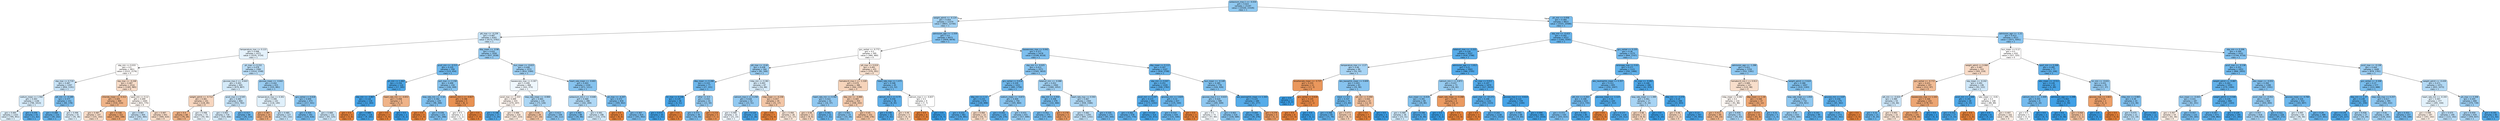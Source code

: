 digraph Tree {
node [shape=box, style="filled, rounded", color="black", fontname="helvetica"] ;
edge [fontname="helvetica"] ;
0 [label="potassium_max.1 <= -0.034\ngini = 0.423\nsamples = 21197\nvalue = [10164, 23326]\nclass = 1", fillcolor="#8fc8f0"] ;
1 [label="weight_admit <= -0.124\ngini = 0.454\nsamples = 12374\nvalue = [6831, 12740]\nclass = 1", fillcolor="#a3d2f3"] ;
0 -> 1 [labeldistance=2.5, labelangle=45, headlabel="True"] ;
2 [label="ptt_max <= -0.239\ngini = 0.487\nsamples = 6301\nvalue = [4172, 5762]\nclass = 1", fillcolor="#c8e4f8"] ;
1 -> 2 ;
3 [label="temperature_max <= 0.123\ngini = 0.498\nsamples = 4371\nvalue = [3235, 3724]\nclass = 1", fillcolor="#e5f2fc"] ;
2 -> 3 ;
4 [label="sbp_min <= 0.033\ngini = 0.5\nsamples = 2811\nvalue = [2221, 2176]\nclass = 0", fillcolor="#fefcfb"] ;
3 -> 4 ;
5 [label="sbp_max <= 0.719\ngini = 0.487\nsamples = 1297\nvalue = [856, 1191]\nclass = 1", fillcolor="#c7e3f8"] ;
4 -> 5 ;
6 [label="sodium_mean <= 1.592\ngini = 0.493\nsamples = 1146\nvalue = [796, 1013]\nclass = 1", fillcolor="#d5eaf9"] ;
5 -> 6 ;
7 [label="gini = 0.495\nsamples = 1103\nvalue = [785, 951]\nclass = 1", fillcolor="#dceefa"] ;
6 -> 7 ;
8 [label="gini = 0.256\nsamples = 43\nvalue = [11, 62]\nclass = 1", fillcolor="#5caeea"] ;
6 -> 8 ;
9 [label="ptt_min <= -0.189\ngini = 0.377\nsamples = 151\nvalue = [60, 178]\nclass = 1", fillcolor="#7cbeee"] ;
5 -> 9 ;
10 [label="gini = 0.288\nsamples = 110\nvalue = [30, 142]\nclass = 1", fillcolor="#63b2ea"] ;
9 -> 10 ;
11 [label="gini = 0.496\nsamples = 41\nvalue = [30, 36]\nclass = 1", fillcolor="#deeffb"] ;
9 -> 11 ;
12 [label="sbp_max <= -0.248\ngini = 0.487\nsamples = 1514\nvalue = [1365, 985]\nclass = 0", fillcolor="#f8dcc8"] ;
4 -> 12 ;
13 [label="chloride_mean <= -0.312\ngini = 0.405\nsamples = 469\nvalue = [534, 210]\nclass = 0", fillcolor="#efb387"] ;
12 -> 13 ;
14 [label="gini = 0.487\nsamples = 147\nvalue = [141, 102]\nclass = 0", fillcolor="#f8dcc8"] ;
13 -> 14 ;
15 [label="gini = 0.338\nsamples = 322\nvalue = [393, 108]\nclass = 0", fillcolor="#eca46f"] ;
13 -> 15 ;
16 [label="spo2_min <= 0.12\ngini = 0.499\nsamples = 1045\nvalue = [831, 775]\nclass = 0", fillcolor="#fdf7f2"] ;
12 -> 16 ;
17 [label="gini = 0.487\nsamples = 404\nvalue = [262, 365]\nclass = 1", fillcolor="#c7e3f8"] ;
16 -> 17 ;
18 [label="gini = 0.487\nsamples = 641\nvalue = [569, 410]\nclass = 0", fillcolor="#f8dcc8"] ;
16 -> 18 ;
19 [label="ph_max <= 0.152\ngini = 0.478\nsamples = 1560\nvalue = [1014, 1548]\nclass = 1", fillcolor="#bbddf6"] ;
3 -> 19 ;
20 [label="glucose_max.2 <= -0.643\ngini = 0.493\nsamples = 945\nvalue = [679, 867]\nclass = 1", fillcolor="#d4eaf9"] ;
19 -> 20 ;
21 [label="weight_admit <= -0.712\ngini = 0.481\nsamples = 141\nvalue = [126, 85]\nclass = 0", fillcolor="#f7d6bf"] ;
20 -> 21 ;
22 [label="gini = 0.4\nsamples = 68\nvalue = [76, 29]\nclass = 0", fillcolor="#efb185"] ;
21 -> 22 ;
23 [label="gini = 0.498\nsamples = 73\nvalue = [50, 56]\nclass = 1", fillcolor="#eaf4fc"] ;
21 -> 23 ;
24 [label="pco2_max <= 0.545\ngini = 0.485\nsamples = 804\nvalue = [553, 782]\nclass = 1", fillcolor="#c5e2f7"] ;
20 -> 24 ;
25 [label="gini = 0.493\nsamples = 718\nvalue = [525, 668]\nclass = 1", fillcolor="#d5eaf9"] ;
24 -> 25 ;
26 [label="gini = 0.317\nsamples = 86\nvalue = [28, 114]\nclass = 1", fillcolor="#6ab5eb"] ;
24 -> 26 ;
27 [label="glucose_mean <= -0.642\ngini = 0.442\nsamples = 615\nvalue = [335, 681]\nclass = 1", fillcolor="#9acdf2"] ;
19 -> 27 ;
28 [label="temperature_max <= 0.301\ngini = 0.496\nsamples = 142\nvalue = [118, 140]\nclass = 1", fillcolor="#e0f0fb"] ;
27 -> 28 ;
29 [label="gini = 0.367\nsamples = 15\nvalue = [25, 8]\nclass = 0", fillcolor="#eda978"] ;
28 -> 29 ;
30 [label="gini = 0.485\nsamples = 127\nvalue = [93, 132]\nclass = 1", fillcolor="#c4e2f7"] ;
28 -> 30 ;
31 [label="gcs_verbal <= 0.618\ngini = 0.409\nsamples = 473\nvalue = [217, 541]\nclass = 1", fillcolor="#88c4ef"] ;
27 -> 31 ;
32 [label="gini = 0.354\nsamples = 341\nvalue = [124, 416]\nclass = 1", fillcolor="#74baed"] ;
31 -> 32 ;
33 [label="gini = 0.489\nsamples = 132\nvalue = [93, 125]\nclass = 1", fillcolor="#cce6f8"] ;
31 -> 33 ;
34 [label="dbp_mean <= -0.98\ngini = 0.432\nsamples = 1930\nvalue = [937, 2038]\nclass = 1", fillcolor="#94caf1"] ;
2 -> 34 ;
35 [label="pco2_min <= -0.515\ngini = 0.335\nsamples = 358\nvalue = [123, 454]\nclass = 1", fillcolor="#6fb8ec"] ;
34 -> 35 ;
36 [label="ph_min <= 1.462\ngini = 0.154\nsamples = 124\nvalue = [17, 185]\nclass = 1", fillcolor="#4ba6e7"] ;
35 -> 36 ;
37 [label="sbp_min <= -3.867\ngini = 0.116\nsamples = 119\nvalue = [12, 183]\nclass = 1", fillcolor="#46a3e7"] ;
36 -> 37 ;
38 [label="gini = 0.0\nsamples = 3\nvalue = [3, 0]\nclass = 0", fillcolor="#e58139"] ;
37 -> 38 ;
39 [label="gini = 0.089\nsamples = 116\nvalue = [9, 183]\nclass = 1", fillcolor="#43a2e6"] ;
37 -> 39 ;
40 [label="heart_rate_min <= -0.653\ngini = 0.408\nsamples = 5\nvalue = [5, 2]\nclass = 0", fillcolor="#efb388"] ;
36 -> 40 ;
41 [label="gini = 0.0\nsamples = 3\nvalue = [5, 0]\nclass = 0", fillcolor="#e58139"] ;
40 -> 41 ;
42 [label="gini = 0.0\nsamples = 2\nvalue = [0, 2]\nclass = 1", fillcolor="#399de5"] ;
40 -> 42 ;
43 [label="po2_max <= 2.158\ngini = 0.406\nsamples = 234\nvalue = [106, 269]\nclass = 1", fillcolor="#87c4ef"] ;
35 -> 43 ;
44 [label="resp_rate_min <= -2.16\ngini = 0.392\nsamples = 229\nvalue = [98, 268]\nclass = 1", fillcolor="#81c1ef"] ;
43 -> 44 ;
45 [label="gini = 0.0\nsamples = 4\nvalue = [7, 0]\nclass = 0", fillcolor="#e58139"] ;
44 -> 45 ;
46 [label="gini = 0.378\nsamples = 225\nvalue = [91, 268]\nclass = 1", fillcolor="#7cbeee"] ;
44 -> 46 ;
47 [label="calcium_min.1 <= -0.827\ngini = 0.198\nsamples = 5\nvalue = [8, 1]\nclass = 0", fillcolor="#e89152"] ;
43 -> 47 ;
48 [label="gini = 0.5\nsamples = 2\nvalue = [1, 1]\nclass = 0", fillcolor="#ffffff"] ;
47 -> 48 ;
49 [label="gini = 0.0\nsamples = 3\nvalue = [7, 0]\nclass = 0", fillcolor="#e58139"] ;
47 -> 49 ;
50 [label="bun_mean <= -0.615\ngini = 0.448\nsamples = 1572\nvalue = [814, 1584]\nclass = 1", fillcolor="#9fcff2"] ;
34 -> 50 ;
51 [label="baseexcess_max <= 0.307\ngini = 0.499\nsamples = 468\nvalue = [343, 373]\nclass = 1", fillcolor="#eff7fd"] ;
50 -> 51 ;
52 [label="pco2_max <= -1.333\ngini = 0.499\nsamples = 333\nvalue = [270, 247]\nclass = 0", fillcolor="#fdf4ee"] ;
51 -> 52 ;
53 [label="gini = 0.198\nsamples = 17\nvalue = [3, 24]\nclass = 1", fillcolor="#52a9e8"] ;
52 -> 53 ;
54 [label="gini = 0.496\nsamples = 316\nvalue = [267, 223]\nclass = 0", fillcolor="#fbeade"] ;
52 -> 54 ;
55 [label="resp_rate_mean <= -0.906\ngini = 0.465\nsamples = 135\nvalue = [73, 126]\nclass = 1", fillcolor="#acd6f4"] ;
51 -> 55 ;
56 [label="gini = 0.45\nsamples = 26\nvalue = [27, 14]\nclass = 0", fillcolor="#f2c2a0"] ;
55 -> 56 ;
57 [label="gini = 0.413\nsamples = 109\nvalue = [46, 112]\nclass = 1", fillcolor="#8ac5f0"] ;
55 -> 57 ;
58 [label="heart_rate_mean <= -0.601\ngini = 0.403\nsamples = 1104\nvalue = [471, 1211]\nclass = 1", fillcolor="#86c3ef"] ;
50 -> 58 ;
59 [label="potassium_min.1 <= -0.646\ngini = 0.469\nsamples = 286\nvalue = [162, 269]\nclass = 1", fillcolor="#b0d8f5"] ;
58 -> 59 ;
60 [label="gini = 0.363\nsamples = 88\nvalue = [30, 96]\nclass = 1", fillcolor="#77bced"] ;
59 -> 60 ;
61 [label="gini = 0.491\nsamples = 198\nvalue = [132, 173]\nclass = 1", fillcolor="#d0e8f9"] ;
59 -> 61 ;
62 [label="ph_max <= -4.207\ngini = 0.372\nsamples = 818\nvalue = [309, 942]\nclass = 1", fillcolor="#7abdee"] ;
58 -> 62 ;
63 [label="gini = 0.0\nsamples = 4\nvalue = [8, 0]\nclass = 0", fillcolor="#e58139"] ;
62 -> 63 ;
64 [label="gini = 0.367\nsamples = 814\nvalue = [301, 942]\nclass = 1", fillcolor="#78bced"] ;
62 -> 64 ;
65 [label="admission_age <= -1.559\ngini = 0.4\nsamples = 6073\nvalue = [2659, 6978]\nclass = 1", fillcolor="#84c2ef"] ;
1 -> 65 ;
66 [label="gcs_verbal <= -0.772\ngini = 0.5\nsamples = 595\nvalue = [460, 460]\nclass = 0", fillcolor="#ffffff"] ;
65 -> 66 ;
67 [label="ptt_max <= -0.44\ngini = 0.438\nsamples = 164\nvalue = [81, 169]\nclass = 1", fillcolor="#98ccf1"] ;
66 -> 67 ;
68 [label="dbp_mean <= 0.286\ngini = 0.333\nsamples = 77\nvalue = [27, 101]\nclass = 1", fillcolor="#6eb7ec"] ;
67 -> 68 ;
69 [label="inr_max <= 0.106\ngini = 0.135\nsamples = 36\nvalue = [4, 51]\nclass = 1", fillcolor="#49a5e7"] ;
68 -> 69 ;
70 [label="gini = 0.073\nsamples = 35\nvalue = [2, 51]\nclass = 1", fillcolor="#41a1e6"] ;
69 -> 70 ;
71 [label="gini = 0.0\nsamples = 1\nvalue = [2, 0]\nclass = 0", fillcolor="#e58139"] ;
69 -> 71 ;
72 [label="other <= 0.5\ngini = 0.432\nsamples = 41\nvalue = [23, 50]\nclass = 1", fillcolor="#94caf1"] ;
68 -> 72 ;
73 [label="gini = 0.371\nsamples = 36\nvalue = [16, 49]\nclass = 1", fillcolor="#7abded"] ;
72 -> 73 ;
74 [label="gini = 0.219\nsamples = 5\nvalue = [7, 1]\nclass = 0", fillcolor="#e99355"] ;
72 -> 74 ;
75 [label="mbp_min <= 0.381\ngini = 0.493\nsamples = 87\nvalue = [54, 68]\nclass = 1", fillcolor="#d6ebfa"] ;
67 -> 75 ;
76 [label="calcium_max.1 <= 0.258\ngini = 0.428\nsamples = 52\nvalue = [23, 51]\nclass = 1", fillcolor="#92c9f1"] ;
75 -> 76 ;
77 [label="gini = 0.499\nsamples = 33\nvalue = [21, 23]\nclass = 1", fillcolor="#eef6fd"] ;
76 -> 77 ;
78 [label="gini = 0.124\nsamples = 19\nvalue = [2, 28]\nclass = 1", fillcolor="#47a4e7"] ;
76 -> 78 ;
79 [label="mbp_mean <= -0.236\ngini = 0.457\nsamples = 35\nvalue = [31, 17]\nclass = 0", fillcolor="#f3c6a6"] ;
75 -> 79 ;
80 [label="gini = 0.0\nsamples = 7\nvalue = [10, 0]\nclass = 0", fillcolor="#e58139"] ;
79 -> 80 ;
81 [label="gini = 0.494\nsamples = 28\nvalue = [21, 17]\nclass = 0", fillcolor="#fae7d9"] ;
79 -> 81 ;
82 [label="ptt_max <= 0.019\ngini = 0.491\nsamples = 431\nvalue = [379, 291]\nclass = 0", fillcolor="#f9e2d1"] ;
66 -> 82 ;
83 [label="hematocrit_max.1 <= -1.328\ngini = 0.479\nsamples = 386\nvalue = [364, 239]\nclass = 0", fillcolor="#f6d4bb"] ;
82 -> 83 ;
84 [label="heart_rate_min <= 0.562\ngini = 0.422\nsamples = 32\nvalue = [16, 37]\nclass = 1", fillcolor="#8fc7f0"] ;
83 -> 84 ;
85 [label="gini = 0.48\nsamples = 11\nvalue = [9, 6]\nclass = 0", fillcolor="#f6d5bd"] ;
84 -> 85 ;
86 [label="gini = 0.301\nsamples = 21\nvalue = [7, 31]\nclass = 1", fillcolor="#66b3eb"] ;
84 -> 86 ;
87 [label="dbp_min <= -0.886\ngini = 0.465\nsamples = 354\nvalue = [348, 202]\nclass = 0", fillcolor="#f4caac"] ;
83 -> 87 ;
88 [label="gini = 0.401\nsamples = 23\nvalue = [10, 26]\nclass = 1", fillcolor="#85c3ef"] ;
87 -> 88 ;
89 [label="gini = 0.45\nsamples = 331\nvalue = [338, 176]\nclass = 0", fillcolor="#f3c3a0"] ;
87 -> 89 ;
90 [label="heart_rate_max <= 1.475\ngini = 0.348\nsamples = 45\nvalue = [15, 52]\nclass = 1", fillcolor="#72b9ec"] ;
82 -> 90 ;
91 [label="calcium_min.1 <= 0.75\ngini = 0.256\nsamples = 36\nvalue = [8, 45]\nclass = 1", fillcolor="#5caeea"] ;
90 -> 91 ;
92 [label="gini = 0.159\nsamples = 31\nvalue = [4, 42]\nclass = 1", fillcolor="#4ca6e7"] ;
91 -> 92 ;
93 [label="gini = 0.49\nsamples = 5\nvalue = [4, 3]\nclass = 0", fillcolor="#f8e0ce"] ;
91 -> 93 ;
94 [label="calcium_max.1 <= -0.837\ngini = 0.5\nsamples = 9\nvalue = [7, 7]\nclass = 0", fillcolor="#ffffff"] ;
90 -> 94 ;
95 [label="gini = 0.0\nsamples = 4\nvalue = [7, 0]\nclass = 0", fillcolor="#e58139"] ;
94 -> 95 ;
96 [label="gini = 0.0\nsamples = 5\nvalue = [0, 7]\nclass = 1", fillcolor="#399de5"] ;
94 -> 96 ;
97 [label="baseexcess_max <= 0.042\ngini = 0.377\nsamples = 5478\nvalue = [2199, 6518]\nclass = 1", fillcolor="#7cbeee"] ;
65 -> 97 ;
98 [label="sbp_min <= -0.025\ngini = 0.413\nsamples = 3371\nvalue = [1565, 3810]\nclass = 1", fillcolor="#8ac5f0"] ;
97 -> 98 ;
99 [label="gcs_verbal <= 0.618\ngini = 0.339\nsamples = 1431\nvalue = [485, 1758]\nclass = 1", fillcolor="#70b8ec"] ;
98 -> 99 ;
100 [label="dbp_min <= 1.11\ngini = 0.233\nsamples = 675\nvalue = [140, 898]\nclass = 1", fillcolor="#58ace9"] ;
99 -> 100 ;
101 [label="gini = 0.222\nsamples = 661\nvalue = [130, 891]\nclass = 1", fillcolor="#56abe9"] ;
100 -> 101 ;
102 [label="gini = 0.484\nsamples = 14\nvalue = [10, 7]\nclass = 0", fillcolor="#f7d9c4"] ;
100 -> 102 ;
103 [label="sodium_mean <= -0.873\ngini = 0.409\nsamples = 756\nvalue = [345, 860]\nclass = 1", fillcolor="#88c4ef"] ;
99 -> 103 ;
104 [label="gini = 0.243\nsamples = 125\nvalue = [28, 170]\nclass = 1", fillcolor="#5aade9"] ;
103 -> 104 ;
105 [label="gini = 0.431\nsamples = 631\nvalue = [317, 690]\nclass = 1", fillcolor="#94caf1"] ;
103 -> 105 ;
106 [label="totalco2_min <= -0.086\ngini = 0.452\nsamples = 1940\nvalue = [1080, 2052]\nclass = 1", fillcolor="#a1d1f3"] ;
98 -> 106 ;
107 [label="sbp_min <= 3.354\ngini = 0.358\nsamples = 376\nvalue = [142, 466]\nclass = 1", fillcolor="#75bbed"] ;
106 -> 107 ;
108 [label="gini = 0.352\nsamples = 373\nvalue = [137, 465]\nclass = 1", fillcolor="#73baed"] ;
107 -> 108 ;
109 [label="gini = 0.278\nsamples = 3\nvalue = [5, 1]\nclass = 0", fillcolor="#ea9a61"] ;
107 -> 109 ;
110 [label="heart_rate_max <= 0.593\ngini = 0.467\nsamples = 1564\nvalue = [938, 1586]\nclass = 1", fillcolor="#aed7f4"] ;
106 -> 110 ;
111 [label="gini = 0.482\nsamples = 1293\nvalue = [845, 1242]\nclass = 1", fillcolor="#c0e0f7"] ;
110 -> 111 ;
112 [label="gini = 0.335\nsamples = 271\nvalue = [93, 344]\nclass = 1", fillcolor="#6fb7ec"] ;
110 -> 112 ;
113 [label="dbp_mean <= 0.113\ngini = 0.307\nsamples = 2107\nvalue = [634, 2708]\nclass = 1", fillcolor="#67b4eb"] ;
97 -> 113 ;
114 [label="sbp_min <= 0.047\ngini = 0.251\nsamples = 1329\nvalue = [308, 1782]\nclass = 1", fillcolor="#5baee9"] ;
113 -> 114 ;
115 [label="pco2_min <= 0.247\ngini = 0.215\nsamples = 892\nvalue = [173, 1242]\nclass = 1", fillcolor="#55abe9"] ;
114 -> 115 ;
116 [label="gini = 0.262\nsamples = 578\nvalue = [141, 770]\nclass = 1", fillcolor="#5dafea"] ;
115 -> 116 ;
117 [label="gini = 0.119\nsamples = 314\nvalue = [32, 472]\nclass = 1", fillcolor="#46a4e7"] ;
115 -> 117 ;
118 [label="glucose_min <= 3.829\ngini = 0.32\nsamples = 437\nvalue = [135, 540]\nclass = 1", fillcolor="#6ab6ec"] ;
114 -> 118 ;
119 [label="gini = 0.314\nsamples = 434\nvalue = [131, 540]\nclass = 1", fillcolor="#69b5eb"] ;
118 -> 119 ;
120 [label="gini = 0.0\nsamples = 3\nvalue = [4, 0]\nclass = 0", fillcolor="#e58139"] ;
118 -> 120 ;
121 [label="bun_mean <= -0.149\ngini = 0.385\nsamples = 778\nvalue = [326, 926]\nclass = 1", fillcolor="#7fc0ee"] ;
113 -> 121 ;
122 [label="glucose_max.2 <= -0.633\ngini = 0.424\nsamples = 589\nvalue = [285, 649]\nclass = 1", fillcolor="#90c8f0"] ;
121 -> 122 ;
123 [label="gini = 0.5\nsamples = 73\nvalue = [57, 60]\nclass = 1", fillcolor="#f5fafe"] ;
122 -> 123 ;
124 [label="gini = 0.402\nsamples = 516\nvalue = [228, 589]\nclass = 1", fillcolor="#86c3ef"] ;
122 -> 124 ;
125 [label="abs_eosinophils_mean <= 1.343\ngini = 0.225\nsamples = 189\nvalue = [41, 277]\nclass = 1", fillcolor="#56ace9"] ;
121 -> 125 ;
126 [label="gini = 0.204\nsamples = 185\nvalue = [36, 276]\nclass = 1", fillcolor="#53aae8"] ;
125 -> 126 ;
127 [label="gini = 0.278\nsamples = 4\nvalue = [5, 1]\nclass = 0", fillcolor="#ea9a61"] ;
125 -> 127 ;
128 [label="ph_min <= 0.058\ngini = 0.364\nsamples = 8823\nvalue = [3333, 10586]\nclass = 1", fillcolor="#77bced"] ;
0 -> 128 [labeldistance=2.5, labelangle=-45, headlabel="False"] ;
129 [label="sbp_min <= -0.415\ngini = 0.302\nsamples = 4312\nvalue = [1262, 5545]\nclass = 1", fillcolor="#66b3eb"] ;
128 -> 129 ;
130 [label="totalco2_max <= -2.222\ngini = 0.226\nsamples = 2037\nvalue = [418, 2798]\nclass = 1", fillcolor="#57ace9"] ;
129 -> 130 ;
131 [label="temperature_max <= -2.27\ngini = 0.46\nsamples = 94\nvalue = [52, 93]\nclass = 1", fillcolor="#a8d4f4"] ;
130 -> 131 ;
132 [label="bicarbonate_mean <= -3.737\ngini = 0.255\nsamples = 11\nvalue = [17, 3]\nclass = 0", fillcolor="#ea975c"] ;
131 -> 132 ;
133 [label="gini = 0.0\nsamples = 2\nvalue = [0, 2]\nclass = 1", fillcolor="#399de5"] ;
132 -> 133 ;
134 [label="gcs_verbal <= 0.618\ngini = 0.105\nsamples = 9\nvalue = [17, 1]\nclass = 0", fillcolor="#e78845"] ;
132 -> 134 ;
135 [label="gini = 0.0\nsamples = 8\nvalue = [17, 0]\nclass = 0", fillcolor="#e58139"] ;
134 -> 135 ;
136 [label="gini = 0.0\nsamples = 1\nvalue = [0, 1]\nclass = 1", fillcolor="#399de5"] ;
134 -> 136 ;
137 [label="abs_basophils_mean <= 0.609\ngini = 0.403\nsamples = 83\nvalue = [35, 90]\nclass = 1", fillcolor="#86c3ef"] ;
131 -> 137 ;
138 [label="black <= 0.5\ngini = 0.337\nsamples = 73\nvalue = [23, 84]\nclass = 1", fillcolor="#6fb8ec"] ;
137 -> 138 ;
139 [label="gini = 0.268\nsamples = 65\nvalue = [15, 79]\nclass = 1", fillcolor="#5fb0ea"] ;
138 -> 139 ;
140 [label="gini = 0.473\nsamples = 8\nvalue = [8, 5]\nclass = 0", fillcolor="#f5d0b5"] ;
138 -> 140 ;
141 [label="ptt_min <= 0.494\ngini = 0.444\nsamples = 10\nvalue = [12, 6]\nclass = 0", fillcolor="#f2c09c"] ;
137 -> 141 ;
142 [label="gini = 0.0\nsamples = 7\nvalue = [12, 0]\nclass = 0", fillcolor="#e58139"] ;
141 -> 142 ;
143 [label="gini = 0.0\nsamples = 3\nvalue = [0, 6]\nclass = 1", fillcolor="#399de5"] ;
141 -> 143 ;
144 [label="admission_age <= -1.812\ngini = 0.21\nsamples = 1943\nvalue = [366, 2705]\nclass = 1", fillcolor="#54aae9"] ;
130 -> 144 ;
145 [label="calcium_min.1 <= 0.871\ngini = 0.437\nsamples = 73\nvalue = [39, 82]\nclass = 1", fillcolor="#97ccf1"] ;
144 -> 145 ;
146 [label="bun_mean <= -0.419\ngini = 0.391\nsamples = 69\nvalue = [29, 80]\nclass = 1", fillcolor="#81c1ee"] ;
145 -> 146 ;
147 [label="gini = 0.489\nsamples = 36\nvalue = [23, 31]\nclass = 1", fillcolor="#cce6f8"] ;
146 -> 147 ;
148 [label="gini = 0.194\nsamples = 33\nvalue = [6, 49]\nclass = 1", fillcolor="#51a9e8"] ;
146 -> 148 ;
149 [label="heart_rate_mean <= 0.268\ngini = 0.278\nsamples = 4\nvalue = [10, 2]\nclass = 0", fillcolor="#ea9a61"] ;
145 -> 149 ;
150 [label="gini = 0.0\nsamples = 1\nvalue = [0, 2]\nclass = 1", fillcolor="#399de5"] ;
149 -> 150 ;
151 [label="gini = 0.0\nsamples = 3\nvalue = [10, 0]\nclass = 0", fillcolor="#e58139"] ;
149 -> 151 ;
152 [label="inr_max <= 0.012\ngini = 0.197\nsamples = 1870\nvalue = [327, 2623]\nclass = 1", fillcolor="#52a9e8"] ;
144 -> 152 ;
153 [label="spo2_max <= -10.271\ngini = 0.246\nsamples = 1141\nvalue = [255, 1523]\nclass = 1", fillcolor="#5aade9"] ;
152 -> 153 ;
154 [label="gini = 0.0\nsamples = 3\nvalue = [4, 0]\nclass = 0", fillcolor="#e58139"] ;
153 -> 154 ;
155 [label="gini = 0.243\nsamples = 1138\nvalue = [251, 1523]\nclass = 1", fillcolor="#5aade9"] ;
153 -> 155 ;
156 [label="glucose_max.2 <= -0.614\ngini = 0.115\nsamples = 729\nvalue = [72, 1100]\nclass = 1", fillcolor="#46a3e7"] ;
152 -> 156 ;
157 [label="gini = 0.301\nsamples = 68\nvalue = [19, 84]\nclass = 1", fillcolor="#66b3eb"] ;
156 -> 157 ;
158 [label="gini = 0.094\nsamples = 661\nvalue = [53, 1016]\nclass = 1", fillcolor="#43a2e6"] ;
156 -> 158 ;
159 [label="gcs_verbal <= 0.155\ngini = 0.36\nsamples = 2275\nvalue = [844, 2747]\nclass = 1", fillcolor="#76bbed"] ;
129 -> 159 ;
160 [label="aniongap_max <= 0.61\ngini = 0.277\nsamples = 1121\nvalue = [292, 1466]\nclass = 1", fillcolor="#60b1ea"] ;
159 -> 160 ;
161 [label="abs_neutrophils_mean <= 0.357\ngini = 0.311\nsamples = 835\nvalue = [250, 1047]\nclass = 1", fillcolor="#68b4eb"] ;
160 -> 161 ;
162 [label="ptt_min <= 0.263\ngini = 0.348\nsamples = 615\nvalue = [213, 735]\nclass = 1", fillcolor="#72b9ed"] ;
161 -> 162 ;
163 [label="gini = 0.373\nsamples = 530\nvalue = [203, 615]\nclass = 1", fillcolor="#7abdee"] ;
162 -> 163 ;
164 [label="gini = 0.142\nsamples = 85\nvalue = [10, 120]\nclass = 1", fillcolor="#49a5e7"] ;
162 -> 164 ;
165 [label="glucose_mean <= -1.123\ngini = 0.19\nsamples = 220\nvalue = [37, 312]\nclass = 1", fillcolor="#50a9e8"] ;
161 -> 165 ;
166 [label="gini = 0.0\nsamples = 2\nvalue = [3, 0]\nclass = 0", fillcolor="#e58139"] ;
165 -> 166 ;
167 [label="gini = 0.177\nsamples = 218\nvalue = [34, 312]\nclass = 1", fillcolor="#4fa8e8"] ;
165 -> 167 ;
168 [label="inr_max <= -0.462\ngini = 0.166\nsamples = 286\nvalue = [42, 419]\nclass = 1", fillcolor="#4da7e8"] ;
160 -> 168 ;
169 [label="resp_rate_mean <= 1.399\ngini = 0.461\nsamples = 17\nvalue = [9, 16]\nclass = 1", fillcolor="#a8d4f4"] ;
168 -> 169 ;
170 [label="gini = 0.48\nsamples = 13\nvalue = [9, 6]\nclass = 0", fillcolor="#f6d5bd"] ;
169 -> 170 ;
171 [label="gini = 0.0\nsamples = 4\nvalue = [0, 10]\nclass = 1", fillcolor="#399de5"] ;
169 -> 171 ;
172 [label="dbp_min <= -2.274\ngini = 0.14\nsamples = 269\nvalue = [33, 403]\nclass = 1", fillcolor="#49a5e7"] ;
168 -> 172 ;
173 [label="gini = 0.48\nsamples = 2\nvalue = [3, 2]\nclass = 0", fillcolor="#f6d5bd"] ;
172 -> 173 ;
174 [label="gini = 0.13\nsamples = 267\nvalue = [30, 401]\nclass = 1", fillcolor="#48a4e7"] ;
172 -> 174 ;
175 [label="admission_age <= -1.288\ngini = 0.421\nsamples = 1154\nvalue = [552, 1281]\nclass = 1", fillcolor="#8ec7f0"] ;
159 -> 175 ;
176 [label="hematocrit_min.1 <= 0.913\ngini = 0.489\nsamples = 147\nvalue = [133, 98]\nclass = 0", fillcolor="#f8decb"] ;
175 -> 176 ;
177 [label="mbp_mean <= 0.082\ngini = 0.5\nsamples = 110\nvalue = [91, 86]\nclass = 0", fillcolor="#fef8f4"] ;
176 -> 177 ;
178 [label="gini = 0.413\nsamples = 49\nvalue = [56, 23]\nclass = 0", fillcolor="#f0b58a"] ;
177 -> 178 ;
179 [label="gini = 0.459\nsamples = 61\nvalue = [35, 63]\nclass = 1", fillcolor="#a7d3f3"] ;
177 -> 179 ;
180 [label="dbp_mean <= 1.34\ngini = 0.346\nsamples = 37\nvalue = [42, 12]\nclass = 0", fillcolor="#eca572"] ;
176 -> 180 ;
181 [label="gini = 0.273\nsamples = 32\nvalue = [41, 8]\nclass = 0", fillcolor="#ea9a60"] ;
180 -> 181 ;
182 [label="gini = 0.32\nsamples = 5\nvalue = [1, 4]\nclass = 1", fillcolor="#6ab6ec"] ;
180 -> 182 ;
183 [label="weight_admit <= 0.624\ngini = 0.386\nsamples = 1007\nvalue = [419, 1183]\nclass = 1", fillcolor="#7fc0ee"] ;
175 -> 183 ;
184 [label="resp_rate_mean <= 1.054\ngini = 0.421\nsamples = 732\nvalue = [354, 821]\nclass = 1", fillcolor="#8ec7f0"] ;
183 -> 184 ;
185 [label="gini = 0.44\nsamples = 633\nvalue = [331, 680]\nclass = 1", fillcolor="#99cdf2"] ;
184 -> 185 ;
186 [label="gini = 0.241\nsamples = 99\nvalue = [23, 141]\nclass = 1", fillcolor="#59ade9"] ;
184 -> 186 ;
187 [label="glucose_min <= 4.87\ngini = 0.258\nsamples = 275\nvalue = [65, 362]\nclass = 1", fillcolor="#5dafea"] ;
183 -> 187 ;
188 [label="gini = 0.25\nsamples = 273\nvalue = [62, 362]\nclass = 1", fillcolor="#5baee9"] ;
187 -> 188 ;
189 [label="gini = 0.0\nsamples = 2\nvalue = [3, 0]\nclass = 0", fillcolor="#e58139"] ;
187 -> 189 ;
190 [label="admission_age <= -1.21\ngini = 0.413\nsamples = 4511\nvalue = [2071, 5041]\nclass = 1", fillcolor="#8ac5f0"] ;
128 -> 190 ;
191 [label="bun_mean <= 0.12\ngini = 0.5\nsamples = 410\nvalue = [327, 325]\nclass = 0", fillcolor="#fffefe"] ;
190 -> 191 ;
192 [label="weight_admit <= 0.068\ngini = 0.487\nsamples = 333\nvalue = [305, 219]\nclass = 0", fillcolor="#f8dbc7"] ;
191 -> 192 ;
193 [label="gcs_verbal <= -0.772\ngini = 0.431\nsamples = 197\nvalue = [212, 97]\nclass = 0", fillcolor="#f1bb94"] ;
192 -> 193 ;
194 [label="ptt_min <= -0.424\ngini = 0.489\nsamples = 54\nvalue = [34, 46]\nclass = 1", fillcolor="#cbe5f8"] ;
193 -> 194 ;
195 [label="gini = 0.32\nsamples = 21\nvalue = [6, 24]\nclass = 1", fillcolor="#6ab6ec"] ;
194 -> 195 ;
196 [label="gini = 0.493\nsamples = 33\nvalue = [28, 22]\nclass = 0", fillcolor="#f9e4d5"] ;
194 -> 196 ;
197 [label="baseexcess_max <= 1.102\ngini = 0.346\nsamples = 143\nvalue = [178, 51]\nclass = 0", fillcolor="#eca572"] ;
193 -> 197 ;
198 [label="gini = 0.335\nsamples = 141\nvalue = [178, 48]\nclass = 0", fillcolor="#eca36e"] ;
197 -> 198 ;
199 [label="gini = 0.0\nsamples = 2\nvalue = [0, 3]\nclass = 1", fillcolor="#399de5"] ;
197 -> 199 ;
200 [label="sbp_mean <= -0.242\ngini = 0.491\nsamples = 136\nvalue = [93, 122]\nclass = 1", fillcolor="#d0e8f9"] ;
192 -> 200 ;
201 [label="pco2_min <= 1.646\ngini = 0.193\nsamples = 28\nvalue = [4, 33]\nclass = 1", fillcolor="#51a9e8"] ;
200 -> 201 ;
202 [label="gini = 0.153\nsamples = 27\nvalue = [3, 33]\nclass = 1", fillcolor="#4ba6e7"] ;
201 -> 202 ;
203 [label="gini = 0.0\nsamples = 1\nvalue = [1, 0]\nclass = 0", fillcolor="#e58139"] ;
201 -> 203 ;
204 [label="wbc_mean <= -0.81\ngini = 0.5\nsamples = 108\nvalue = [89, 89]\nclass = 0", fillcolor="#ffffff"] ;
200 -> 204 ;
205 [label="gini = 0.0\nsamples = 6\nvalue = [0, 12]\nclass = 1", fillcolor="#399de5"] ;
204 -> 205 ;
206 [label="gini = 0.497\nsamples = 102\nvalue = [89, 77]\nclass = 0", fillcolor="#fbeee4"] ;
204 -> 206 ;
207 [label="spo2_min <= 0.268\ngini = 0.285\nsamples = 77\nvalue = [22, 106]\nclass = 1", fillcolor="#62b1ea"] ;
191 -> 207 ;
208 [label="wbc_mean <= -0.511\ngini = 0.126\nsamples = 42\nvalue = [5, 69]\nclass = 1", fillcolor="#47a4e7"] ;
207 -> 208 ;
209 [label="calcium_min.1 <= -1.009\ngini = 0.355\nsamples = 8\nvalue = [3, 10]\nclass = 1", fillcolor="#74baed"] ;
208 -> 209 ;
210 [label="gini = 0.5\nsamples = 5\nvalue = [3, 3]\nclass = 0", fillcolor="#ffffff"] ;
209 -> 210 ;
211 [label="gini = 0.0\nsamples = 3\nvalue = [0, 7]\nclass = 1", fillcolor="#399de5"] ;
209 -> 211 ;
212 [label="admission_age <= -1.298\ngini = 0.063\nsamples = 34\nvalue = [2, 59]\nclass = 1", fillcolor="#40a0e6"] ;
208 -> 212 ;
213 [label="gini = 0.0\nsamples = 31\nvalue = [0, 58]\nclass = 1", fillcolor="#399de5"] ;
212 -> 213 ;
214 [label="gini = 0.444\nsamples = 3\nvalue = [2, 1]\nclass = 0", fillcolor="#f2c09c"] ;
212 -> 214 ;
215 [label="inr_min <= -0.631\ngini = 0.431\nsamples = 35\nvalue = [17, 37]\nclass = 1", fillcolor="#94caf1"] ;
207 -> 215 ;
216 [label="glucose_max <= 2.821\ngini = 0.32\nsamples = 2\nvalue = [4, 1]\nclass = 0", fillcolor="#eca06a"] ;
215 -> 216 ;
217 [label="gini = 0.0\nsamples = 1\nvalue = [0, 1]\nclass = 1", fillcolor="#399de5"] ;
216 -> 217 ;
218 [label="gini = 0.0\nsamples = 1\nvalue = [4, 0]\nclass = 0", fillcolor="#e58139"] ;
216 -> 218 ;
219 [label="mbp_min <= 0.965\ngini = 0.39\nsamples = 33\nvalue = [13, 36]\nclass = 1", fillcolor="#80c0ee"] ;
215 -> 219 ;
220 [label="gini = 0.475\nsamples = 21\nvalue = [12, 19]\nclass = 1", fillcolor="#b6dbf5"] ;
219 -> 220 ;
221 [label="gini = 0.105\nsamples = 12\nvalue = [1, 17]\nclass = 1", fillcolor="#45a3e7"] ;
219 -> 221 ;
222 [label="sbp_min <= 0.206\ngini = 0.394\nsamples = 4101\nvalue = [1744, 4716]\nclass = 1", fillcolor="#82c1ef"] ;
190 -> 222 ;
223 [label="pco2_max <= -0.138\ngini = 0.351\nsamples = 2453\nvalue = [866, 2955]\nclass = 1", fillcolor="#73baed"] ;
222 -> 223 ;
224 [label="weight_admit <= -0.887\ngini = 0.282\nsamples = 1055\nvalue = [279, 1364]\nclass = 1", fillcolor="#61b1ea"] ;
223 -> 224 ;
225 [label="bun_mean <= -0.443\ngini = 0.431\nsamples = 187\nvalue = [92, 201]\nclass = 1", fillcolor="#94caf1"] ;
224 -> 225 ;
226 [label="gini = 0.497\nsamples = 54\nvalue = [42, 36]\nclass = 0", fillcolor="#fbede3"] ;
225 -> 226 ;
227 [label="gini = 0.357\nsamples = 133\nvalue = [50, 165]\nclass = 1", fillcolor="#75bbed"] ;
225 -> 227 ;
228 [label="weight_admit <= 0.546\ngini = 0.239\nsamples = 868\nvalue = [187, 1163]\nclass = 1", fillcolor="#59ade9"] ;
224 -> 228 ;
229 [label="gini = 0.267\nsamples = 673\nvalue = [166, 882]\nclass = 1", fillcolor="#5eafea"] ;
228 -> 229 ;
230 [label="gini = 0.129\nsamples = 195\nvalue = [21, 281]\nclass = 1", fillcolor="#48a4e7"] ;
228 -> 230 ;
231 [label="wbc_mean <= -0.031\ngini = 0.394\nsamples = 1398\nvalue = [587, 1591]\nclass = 1", fillcolor="#82c1ef"] ;
223 -> 231 ;
232 [label="pco2_max <= -0.052\ngini = 0.429\nsamples = 846\nvalue = [404, 894]\nclass = 1", fillcolor="#92c9f1"] ;
231 -> 232 ;
233 [label="gini = 0.457\nsamples = 618\nvalue = [339, 622]\nclass = 1", fillcolor="#a5d2f3"] ;
232 -> 233 ;
234 [label="gini = 0.311\nsamples = 228\nvalue = [65, 272]\nclass = 1", fillcolor="#68b4eb"] ;
232 -> 234 ;
235 [label="glucose_mean <= -0.784\ngini = 0.329\nsamples = 552\nvalue = [183, 697]\nclass = 1", fillcolor="#6db7ec"] ;
231 -> 235 ;
236 [label="gini = 0.495\nsamples = 64\nvalue = [46, 56]\nclass = 1", fillcolor="#dceefa"] ;
235 -> 236 ;
237 [label="gini = 0.29\nsamples = 488\nvalue = [137, 641]\nclass = 1", fillcolor="#63b2eb"] ;
235 -> 237 ;
238 [label="pco2_max <= -0.138\ngini = 0.444\nsamples = 1648\nvalue = [878, 1761]\nclass = 1", fillcolor="#9ccef2"] ;
222 -> 238 ;
239 [label="gcs_verbal <= -0.308\ngini = 0.37\nsamples = 577\nvalue = [223, 688]\nclass = 1", fillcolor="#79bded"] ;
238 -> 239 ;
240 [label="dbp_min <= 1.37\ngini = 0.238\nsamples = 182\nvalue = [41, 256]\nclass = 1", fillcolor="#59ade9"] ;
239 -> 240 ;
241 [label="gini = 0.179\nsamples = 155\nvalue = [25, 227]\nclass = 1", fillcolor="#4fa8e8"] ;
240 -> 241 ;
242 [label="gini = 0.458\nsamples = 27\nvalue = [16, 29]\nclass = 1", fillcolor="#a6d3f3"] ;
240 -> 242 ;
243 [label="resp_rate_max <= 0.257\ngini = 0.417\nsamples = 395\nvalue = [182, 432]\nclass = 1", fillcolor="#8cc6f0"] ;
239 -> 243 ;
244 [label="gini = 0.45\nsamples = 238\nvalue = [126, 243]\nclass = 1", fillcolor="#a0d0f2"] ;
243 -> 244 ;
245 [label="gini = 0.353\nsamples = 157\nvalue = [56, 189]\nclass = 1", fillcolor="#74baed"] ;
243 -> 245 ;
246 [label="weight_admit <= -0.439\ngini = 0.471\nsamples = 1071\nvalue = [655, 1073]\nclass = 1", fillcolor="#b2d9f5"] ;
238 -> 246 ;
247 [label="heart_rate_min <= -0.193\ngini = 0.497\nsamples = 377\nvalue = [285, 334]\nclass = 1", fillcolor="#e2f1fb"] ;
246 -> 247 ;
248 [label="gini = 0.498\nsamples = 187\nvalue = [163, 142]\nclass = 0", fillcolor="#fcefe5"] ;
247 -> 248 ;
249 [label="gini = 0.475\nsamples = 190\nvalue = [122, 192]\nclass = 1", fillcolor="#b7dbf6"] ;
247 -> 249 ;
250 [label="ph_max <= 0.308\ngini = 0.445\nsamples = 694\nvalue = [370, 739]\nclass = 1", fillcolor="#9ccef2"] ;
246 -> 250 ;
251 [label="gini = 0.459\nsamples = 634\nvalue = [359, 647]\nclass = 1", fillcolor="#a7d3f3"] ;
250 -> 251 ;
252 [label="gini = 0.191\nsamples = 60\nvalue = [11, 92]\nclass = 1", fillcolor="#51a9e8"] ;
250 -> 252 ;
}